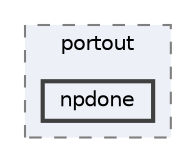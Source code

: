 digraph "repository/mnp/src/main/java/com/sterlite/cal/mnp/service/portout/npdone"
{
 // LATEX_PDF_SIZE
  bgcolor="transparent";
  edge [fontname=Helvetica,fontsize=10,labelfontname=Helvetica,labelfontsize=10];
  node [fontname=Helvetica,fontsize=10,shape=box,height=0.2,width=0.4];
  compound=true
  subgraph clusterdir_2d8d483b34ee87ed92cd0c2eb69f1e56 {
    graph [ bgcolor="#edf0f7", pencolor="grey50", label="portout", fontname=Helvetica,fontsize=10 style="filled,dashed", URL="dir_2d8d483b34ee87ed92cd0c2eb69f1e56.html",tooltip=""]
  dir_273155b0346ce8e610aebc4cfacea3fc [label="npdone", fillcolor="#edf0f7", color="grey25", style="filled,bold", URL="dir_273155b0346ce8e610aebc4cfacea3fc.html",tooltip=""];
  }
}
